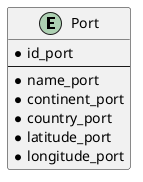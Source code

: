 @startuml
'https://plantuml.com/class-diagram

entity Port {
* id_port
--
* name_port
* continent_port
* country_port
* latitude_port
* longitude_port
}

@enduml